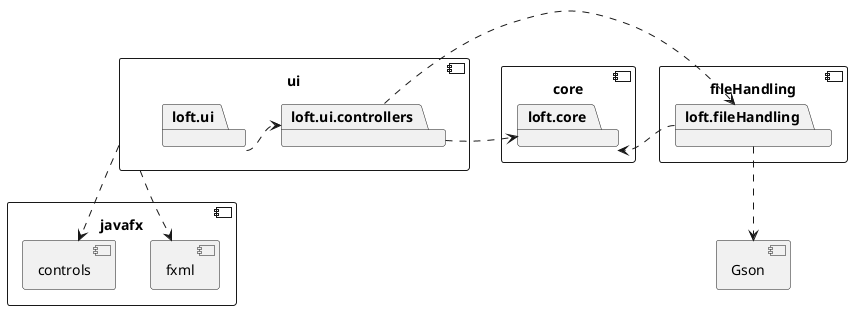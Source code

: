 @startuml packageDiagram

component ui {
    package loft.ui
    package loft.ui.controllers
}

component core {
    package loft.core
}

component fileHandling {
    package loft.fileHandling
}

component Gson {

}

component javafx {
    component fxml
    component controls
}

ui ..> fxml
ui ..> controls
loft.ui .right.> loft.ui.controllers
loft.ui.controllers .right.> loft.core
loft.ui.controllers .right.> loft.fileHandling

 loft.fileHandling .right.> loft.core

loft.fileHandling ..> Gson

@enduml